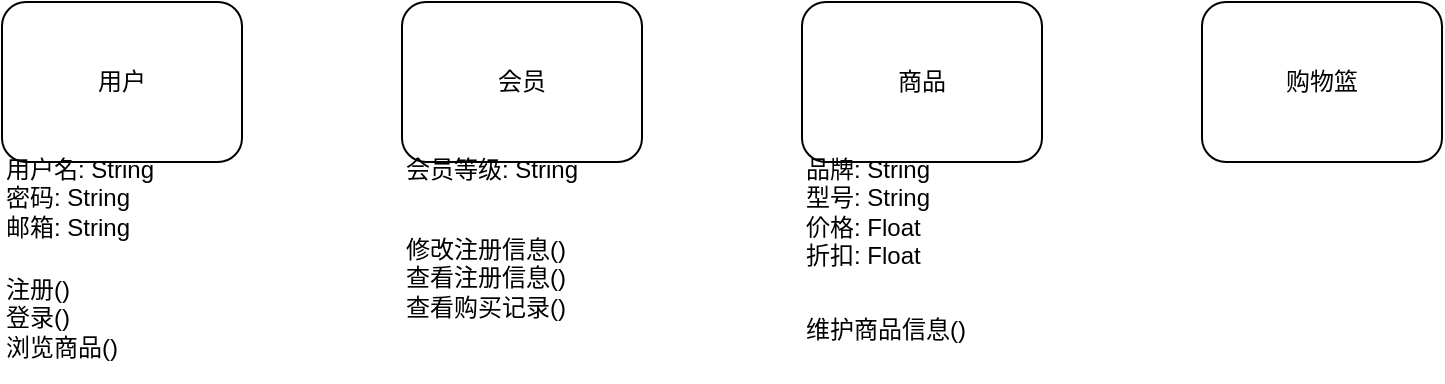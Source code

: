 <mxfile>
  <diagram name="手机销售网店" id="1">
    <mxGraphModel dx="1148" dy="814" grid="1" gridSize="10" guides="1" tooltips="1" connect="1" arrows="1" fold="1" page="1" pageScale="1" pageWidth="827" pageHeight="1169" math="0" shadow="0">
      <root>
        <mxCell id="0" />
        <mxCell id="1" parent="0" />
        <mxCell id="2" value="用户" style="rounded=1;whiteSpace=wrap;html=1;" vertex="1" parent="1">
          <mxGeometry x="100" y="50" width="120" height="80" as="geometry" />
        </mxCell>
        <mxCell id="3" value="用户名: String&#xa;密码: String&#xa;邮箱: String" style="text;html=1;strokeColor=none;fillColor=none;" vertex="1" parent="1">
          <mxGeometry x="100" y="120" width="120" height="60" as="geometry" />
        </mxCell>
        <mxCell id="4" value="注册()&#xa;登录()&#xa;浏览商品()" style="text;html=1;strokeColor=none;fillColor=none;" vertex="1" parent="1">
          <mxGeometry x="100" y="180" width="120" height="60" as="geometry" />
        </mxCell>
        <mxCell id="5" value="会员" style="rounded=1;whiteSpace=wrap;html=1;" vertex="1" parent="1">
          <mxGeometry x="300" y="50" width="120" height="80" as="geometry" />
        </mxCell>
        <mxCell id="6" value="会员等级: String" style="text;html=1;strokeColor=none;fillColor=none;" vertex="1" parent="1">
          <mxGeometry x="300" y="120" width="120" height="40" as="geometry" />
        </mxCell>
        <mxCell id="7" value="修改注册信息()&#xa;查看注册信息()&#xa;查看购买记录()" style="text;html=1;strokeColor=none;fillColor=none;" vertex="1" parent="1">
          <mxGeometry x="300" y="160" width="120" height="60" as="geometry" />
        </mxCell>
        <mxCell id="8" value="商品" style="rounded=1;whiteSpace=wrap;html=1;" vertex="1" parent="1">
          <mxGeometry x="500" y="50" width="120" height="80" as="geometry" />
        </mxCell>
        <mxCell id="9" value="品牌: String&#xa;型号: String&#xa;价格: Float&#xa;折扣: Float" style="text;html=1;strokeColor=none;fillColor=none;" vertex="1" parent="1">
          <mxGeometry x="500" y="120" width="120" height="80" as="geometry" />
        </mxCell>
        <mxCell id="10" value="维护商品信息()" style="text;html=1;strokeColor=none;fillColor=none;" vertex="1" parent="1">
          <mxGeometry x="500" y="200" width="120" height="40" as="geometry" />
        </mxCell>
        <mxCell id="11" value="购物篮" style="rounded=1;whiteSpace=wrap;html=1;" vertex="1" parent="1">
          <mxGeometry x="700" y="50" width="120" height="80" as="geometry" />
        </mxCell>
        <mxCell id="12" value="商品列表: List<Product>" style="text;html=1;strokeColor=none;fillColor=none;" vertex="1" parent="1">
          <mxGeometry x="700" y="120" width="120" height="40" as="geometry" />
        </mxCell>
        <mxCell id="13" value="添加商品()&#xa;删除商品()&#xa;查询商品()" style="text;html=1;strokeColor=none;fillColor=none;" vertex="1" parent="1">
          <mxGeometry x="700" y="160" width="120" height="60" as="geometry" />
        </mxCell>
        <mxCell id="14" value="订单" style="rounded=1;whiteSpace=wrap;html=1;" vertex="1" parent="1">
          <mxGeometry x="900" y="50" width="120" height="80" as="geometry" />
        </mxCell>
        <mxCell id="15" value="订单编号: String&#xa;状态: String&#xa;商品列表: List<Product>&#xa;总价: Float" style="text;html=1;strokeColor=none;fillColor=none;" vertex="1" parent="1">
          <mxGeometry x="900" y="120" width="120" height="80" as="geometry" />
        </mxCell>
        <mxCell id="16" value="生成订单()&#xa;查看订单()&#xa;修改订单()&#xa;取消订单()" style="text;html=1;strokeColor=none;fillColor=none;" vertex="1" parent="1">
          <mxGeometry x="900" y="200" width="120" height="80" as="geometry" />
        </mxCell>
        <mxCell id="17" value="工作人员" style="rounded=1;whiteSpace=wrap;html=1;" vertex="1" parent="1">
          <mxGeometry x="1100" y="50" width="120" height="80" as="geometry" />
        </mxCell>
        <mxCell id="18" value="确认订单()&#xa;维护用户信息()&#xa;维护商品信息()" style="text;html=1;strokeColor=none;fillColor=none;" vertex="1" parent="1">
          <mxGeometry x="1100" y="130" width="120" height="80" as="geometry" />
        </mxCell>
      </root>
    </mxGraphModel>
  </diagram>
</mxfile>
